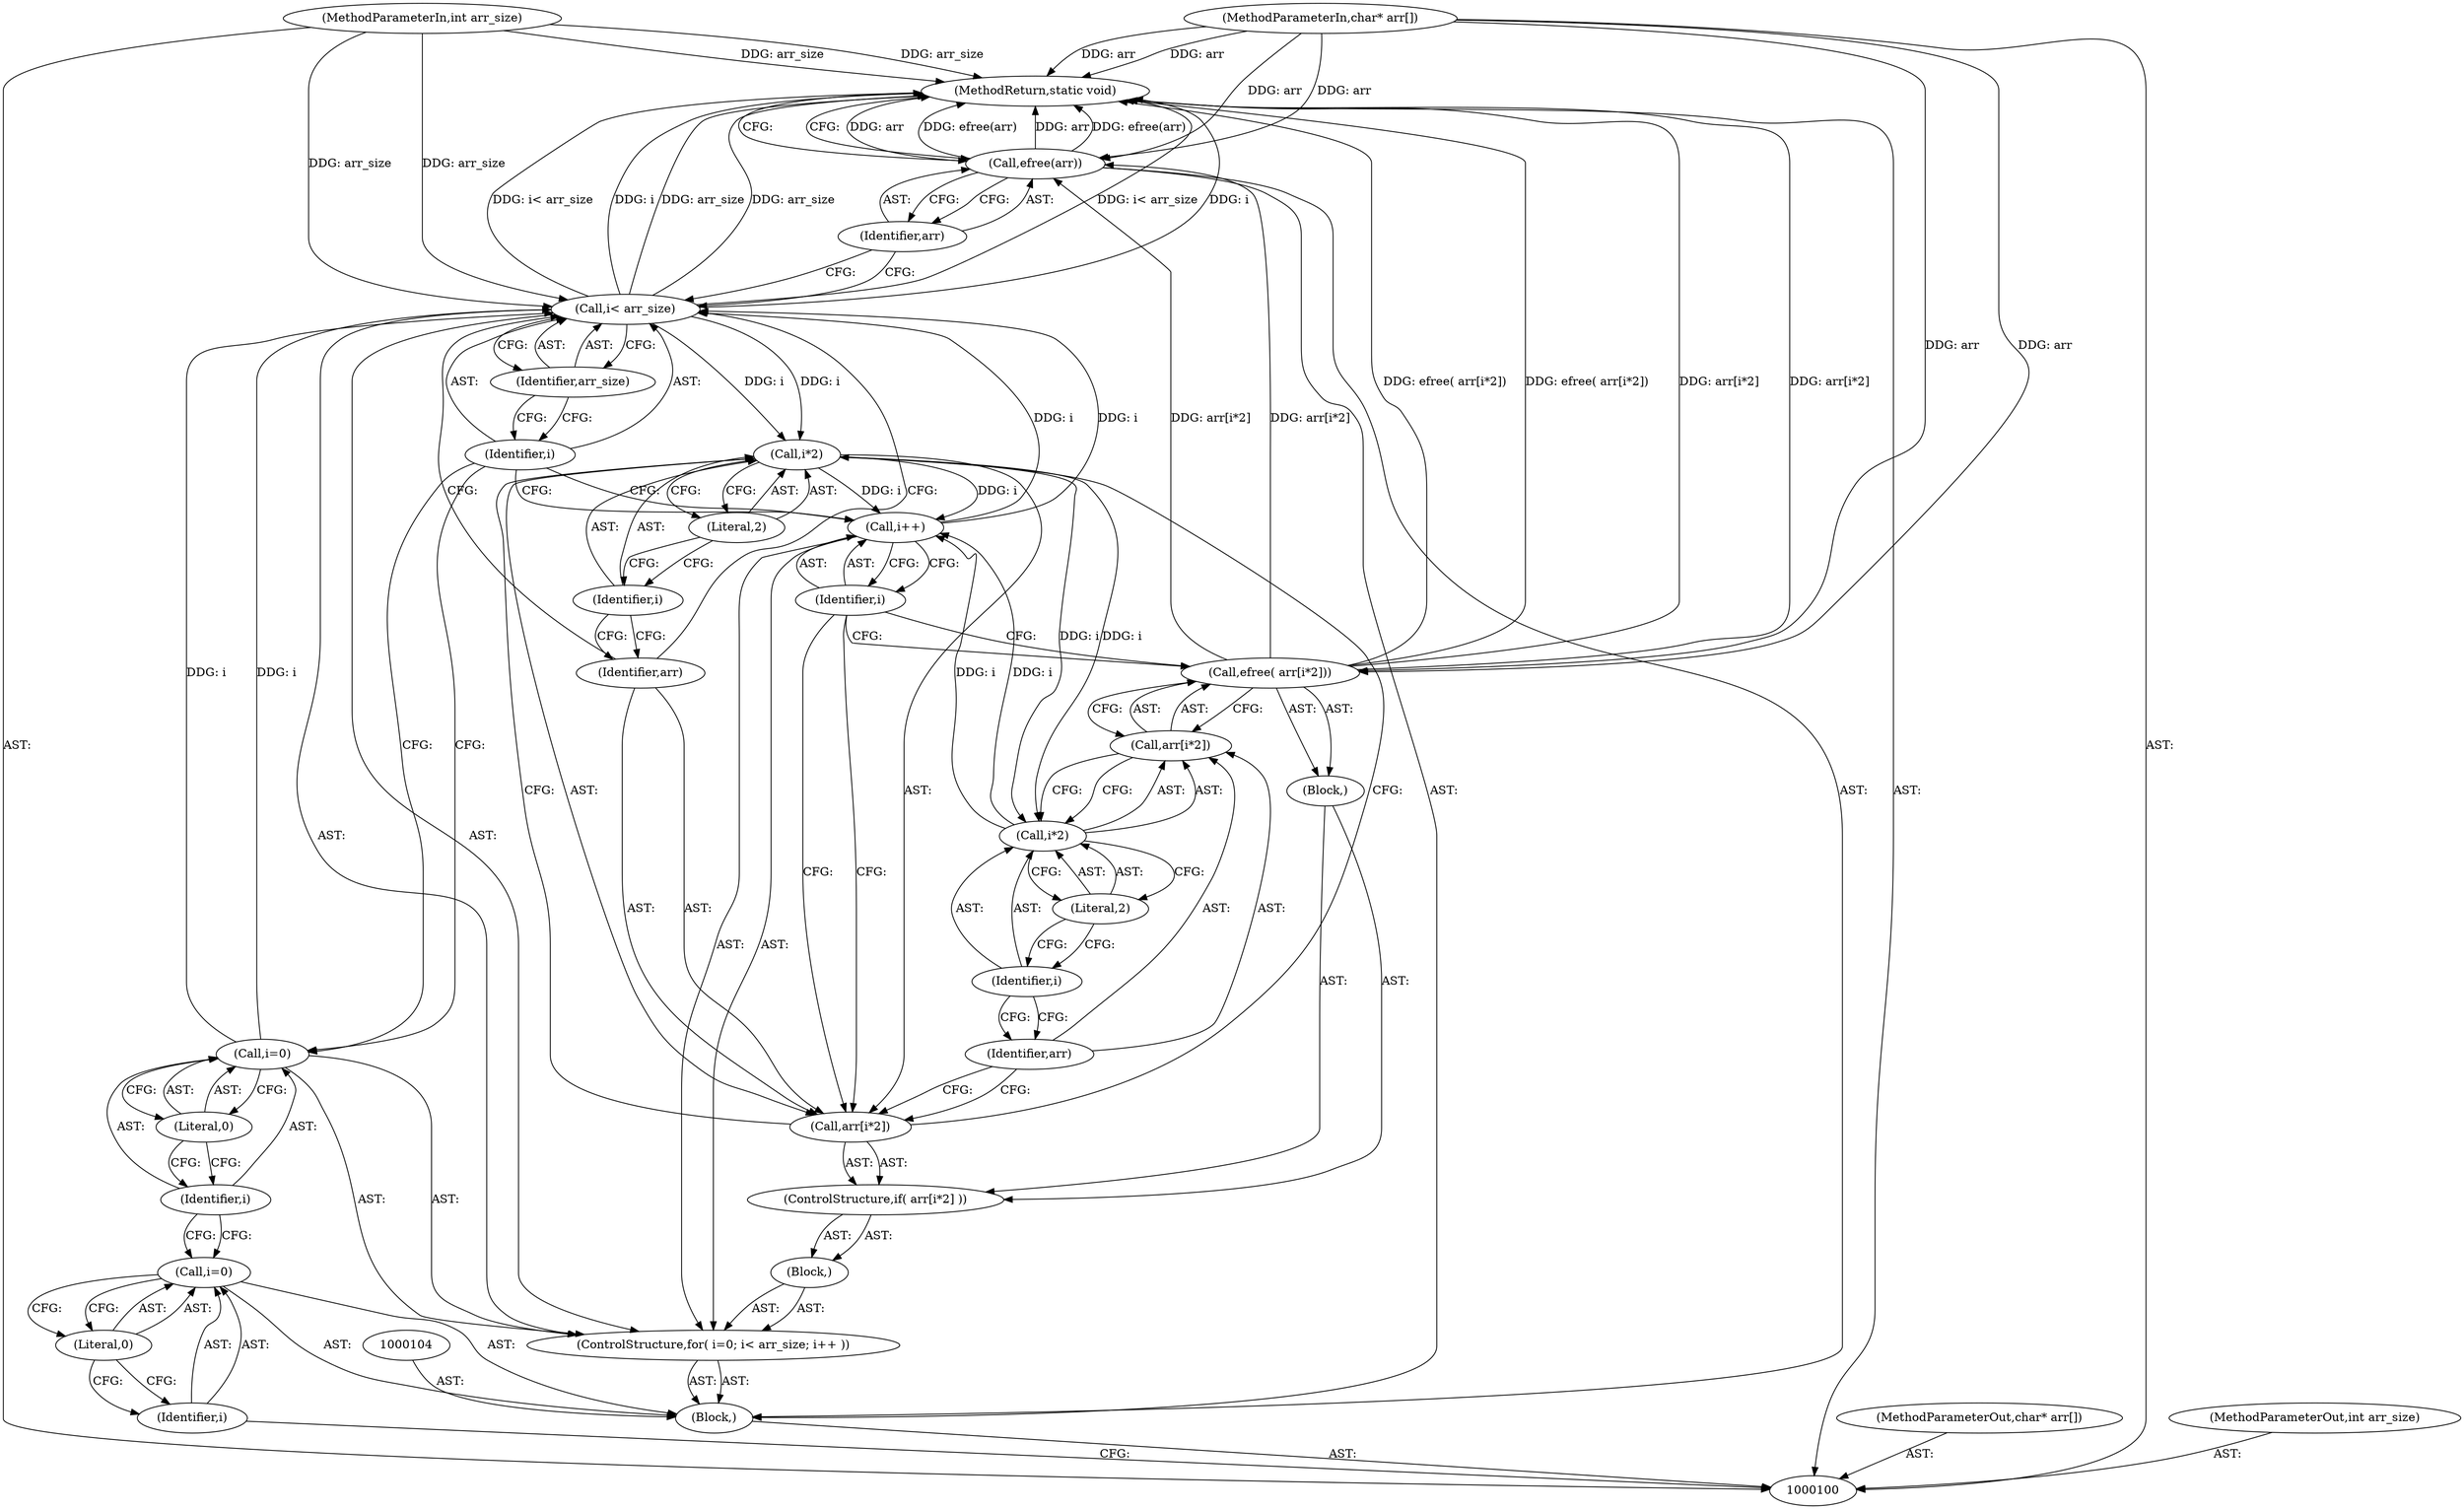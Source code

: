 digraph "0_php-src_97eff7eb57fc2320c267a949cffd622c38712484?w=1_17" {
"1000133" [label="(MethodReturn,static void)"];
"1000101" [label="(MethodParameterIn,char* arr[])"];
"1000167" [label="(MethodParameterOut,char* arr[])"];
"1000102" [label="(MethodParameterIn,int arr_size)"];
"1000168" [label="(MethodParameterOut,int arr_size)"];
"1000103" [label="(Block,)"];
"1000105" [label="(Call,i=0)"];
"1000106" [label="(Identifier,i)"];
"1000107" [label="(Literal,0)"];
"1000108" [label="(ControlStructure,for( i=0; i< arr_size; i++ ))"];
"1000112" [label="(Call,i< arr_size)"];
"1000113" [label="(Identifier,i)"];
"1000114" [label="(Identifier,arr_size)"];
"1000115" [label="(Call,i++)"];
"1000116" [label="(Identifier,i)"];
"1000117" [label="(Block,)"];
"1000109" [label="(Call,i=0)"];
"1000110" [label="(Identifier,i)"];
"1000111" [label="(Literal,0)"];
"1000121" [label="(Call,i*2)"];
"1000122" [label="(Identifier,i)"];
"1000123" [label="(Literal,2)"];
"1000124" [label="(Block,)"];
"1000118" [label="(ControlStructure,if( arr[i*2] ))"];
"1000119" [label="(Call,arr[i*2])"];
"1000120" [label="(Identifier,arr)"];
"1000126" [label="(Call,arr[i*2])"];
"1000127" [label="(Identifier,arr)"];
"1000128" [label="(Call,i*2)"];
"1000129" [label="(Identifier,i)"];
"1000130" [label="(Literal,2)"];
"1000125" [label="(Call,efree( arr[i*2]))"];
"1000131" [label="(Call,efree(arr))"];
"1000132" [label="(Identifier,arr)"];
"1000133" -> "1000100"  [label="AST: "];
"1000133" -> "1000131"  [label="CFG: "];
"1000125" -> "1000133"  [label="DDG: arr[i*2]"];
"1000125" -> "1000133"  [label="DDG: efree( arr[i*2])"];
"1000112" -> "1000133"  [label="DDG: arr_size"];
"1000112" -> "1000133"  [label="DDG: i< arr_size"];
"1000112" -> "1000133"  [label="DDG: i"];
"1000131" -> "1000133"  [label="DDG: arr"];
"1000131" -> "1000133"  [label="DDG: efree(arr)"];
"1000102" -> "1000133"  [label="DDG: arr_size"];
"1000101" -> "1000133"  [label="DDG: arr"];
"1000101" -> "1000100"  [label="AST: "];
"1000101" -> "1000133"  [label="DDG: arr"];
"1000101" -> "1000125"  [label="DDG: arr"];
"1000101" -> "1000131"  [label="DDG: arr"];
"1000167" -> "1000100"  [label="AST: "];
"1000102" -> "1000100"  [label="AST: "];
"1000102" -> "1000133"  [label="DDG: arr_size"];
"1000102" -> "1000112"  [label="DDG: arr_size"];
"1000168" -> "1000100"  [label="AST: "];
"1000103" -> "1000100"  [label="AST: "];
"1000104" -> "1000103"  [label="AST: "];
"1000105" -> "1000103"  [label="AST: "];
"1000108" -> "1000103"  [label="AST: "];
"1000131" -> "1000103"  [label="AST: "];
"1000105" -> "1000103"  [label="AST: "];
"1000105" -> "1000107"  [label="CFG: "];
"1000106" -> "1000105"  [label="AST: "];
"1000107" -> "1000105"  [label="AST: "];
"1000110" -> "1000105"  [label="CFG: "];
"1000106" -> "1000105"  [label="AST: "];
"1000106" -> "1000100"  [label="CFG: "];
"1000107" -> "1000106"  [label="CFG: "];
"1000107" -> "1000105"  [label="AST: "];
"1000107" -> "1000106"  [label="CFG: "];
"1000105" -> "1000107"  [label="CFG: "];
"1000108" -> "1000103"  [label="AST: "];
"1000109" -> "1000108"  [label="AST: "];
"1000112" -> "1000108"  [label="AST: "];
"1000115" -> "1000108"  [label="AST: "];
"1000117" -> "1000108"  [label="AST: "];
"1000112" -> "1000108"  [label="AST: "];
"1000112" -> "1000114"  [label="CFG: "];
"1000113" -> "1000112"  [label="AST: "];
"1000114" -> "1000112"  [label="AST: "];
"1000120" -> "1000112"  [label="CFG: "];
"1000132" -> "1000112"  [label="CFG: "];
"1000112" -> "1000133"  [label="DDG: arr_size"];
"1000112" -> "1000133"  [label="DDG: i< arr_size"];
"1000112" -> "1000133"  [label="DDG: i"];
"1000109" -> "1000112"  [label="DDG: i"];
"1000115" -> "1000112"  [label="DDG: i"];
"1000102" -> "1000112"  [label="DDG: arr_size"];
"1000112" -> "1000121"  [label="DDG: i"];
"1000113" -> "1000112"  [label="AST: "];
"1000113" -> "1000109"  [label="CFG: "];
"1000113" -> "1000115"  [label="CFG: "];
"1000114" -> "1000113"  [label="CFG: "];
"1000114" -> "1000112"  [label="AST: "];
"1000114" -> "1000113"  [label="CFG: "];
"1000112" -> "1000114"  [label="CFG: "];
"1000115" -> "1000108"  [label="AST: "];
"1000115" -> "1000116"  [label="CFG: "];
"1000116" -> "1000115"  [label="AST: "];
"1000113" -> "1000115"  [label="CFG: "];
"1000115" -> "1000112"  [label="DDG: i"];
"1000128" -> "1000115"  [label="DDG: i"];
"1000121" -> "1000115"  [label="DDG: i"];
"1000116" -> "1000115"  [label="AST: "];
"1000116" -> "1000125"  [label="CFG: "];
"1000116" -> "1000119"  [label="CFG: "];
"1000115" -> "1000116"  [label="CFG: "];
"1000117" -> "1000108"  [label="AST: "];
"1000118" -> "1000117"  [label="AST: "];
"1000109" -> "1000108"  [label="AST: "];
"1000109" -> "1000111"  [label="CFG: "];
"1000110" -> "1000109"  [label="AST: "];
"1000111" -> "1000109"  [label="AST: "];
"1000113" -> "1000109"  [label="CFG: "];
"1000109" -> "1000112"  [label="DDG: i"];
"1000110" -> "1000109"  [label="AST: "];
"1000110" -> "1000105"  [label="CFG: "];
"1000111" -> "1000110"  [label="CFG: "];
"1000111" -> "1000109"  [label="AST: "];
"1000111" -> "1000110"  [label="CFG: "];
"1000109" -> "1000111"  [label="CFG: "];
"1000121" -> "1000119"  [label="AST: "];
"1000121" -> "1000123"  [label="CFG: "];
"1000122" -> "1000121"  [label="AST: "];
"1000123" -> "1000121"  [label="AST: "];
"1000119" -> "1000121"  [label="CFG: "];
"1000121" -> "1000115"  [label="DDG: i"];
"1000112" -> "1000121"  [label="DDG: i"];
"1000121" -> "1000128"  [label="DDG: i"];
"1000122" -> "1000121"  [label="AST: "];
"1000122" -> "1000120"  [label="CFG: "];
"1000123" -> "1000122"  [label="CFG: "];
"1000123" -> "1000121"  [label="AST: "];
"1000123" -> "1000122"  [label="CFG: "];
"1000121" -> "1000123"  [label="CFG: "];
"1000124" -> "1000118"  [label="AST: "];
"1000125" -> "1000124"  [label="AST: "];
"1000118" -> "1000117"  [label="AST: "];
"1000119" -> "1000118"  [label="AST: "];
"1000124" -> "1000118"  [label="AST: "];
"1000119" -> "1000118"  [label="AST: "];
"1000119" -> "1000121"  [label="CFG: "];
"1000120" -> "1000119"  [label="AST: "];
"1000121" -> "1000119"  [label="AST: "];
"1000127" -> "1000119"  [label="CFG: "];
"1000116" -> "1000119"  [label="CFG: "];
"1000120" -> "1000119"  [label="AST: "];
"1000120" -> "1000112"  [label="CFG: "];
"1000122" -> "1000120"  [label="CFG: "];
"1000126" -> "1000125"  [label="AST: "];
"1000126" -> "1000128"  [label="CFG: "];
"1000127" -> "1000126"  [label="AST: "];
"1000128" -> "1000126"  [label="AST: "];
"1000125" -> "1000126"  [label="CFG: "];
"1000127" -> "1000126"  [label="AST: "];
"1000127" -> "1000119"  [label="CFG: "];
"1000129" -> "1000127"  [label="CFG: "];
"1000128" -> "1000126"  [label="AST: "];
"1000128" -> "1000130"  [label="CFG: "];
"1000129" -> "1000128"  [label="AST: "];
"1000130" -> "1000128"  [label="AST: "];
"1000126" -> "1000128"  [label="CFG: "];
"1000128" -> "1000115"  [label="DDG: i"];
"1000121" -> "1000128"  [label="DDG: i"];
"1000129" -> "1000128"  [label="AST: "];
"1000129" -> "1000127"  [label="CFG: "];
"1000130" -> "1000129"  [label="CFG: "];
"1000130" -> "1000128"  [label="AST: "];
"1000130" -> "1000129"  [label="CFG: "];
"1000128" -> "1000130"  [label="CFG: "];
"1000125" -> "1000124"  [label="AST: "];
"1000125" -> "1000126"  [label="CFG: "];
"1000126" -> "1000125"  [label="AST: "];
"1000116" -> "1000125"  [label="CFG: "];
"1000125" -> "1000133"  [label="DDG: arr[i*2]"];
"1000125" -> "1000133"  [label="DDG: efree( arr[i*2])"];
"1000101" -> "1000125"  [label="DDG: arr"];
"1000125" -> "1000131"  [label="DDG: arr[i*2]"];
"1000131" -> "1000103"  [label="AST: "];
"1000131" -> "1000132"  [label="CFG: "];
"1000132" -> "1000131"  [label="AST: "];
"1000133" -> "1000131"  [label="CFG: "];
"1000131" -> "1000133"  [label="DDG: arr"];
"1000131" -> "1000133"  [label="DDG: efree(arr)"];
"1000125" -> "1000131"  [label="DDG: arr[i*2]"];
"1000101" -> "1000131"  [label="DDG: arr"];
"1000132" -> "1000131"  [label="AST: "];
"1000132" -> "1000112"  [label="CFG: "];
"1000131" -> "1000132"  [label="CFG: "];
}
